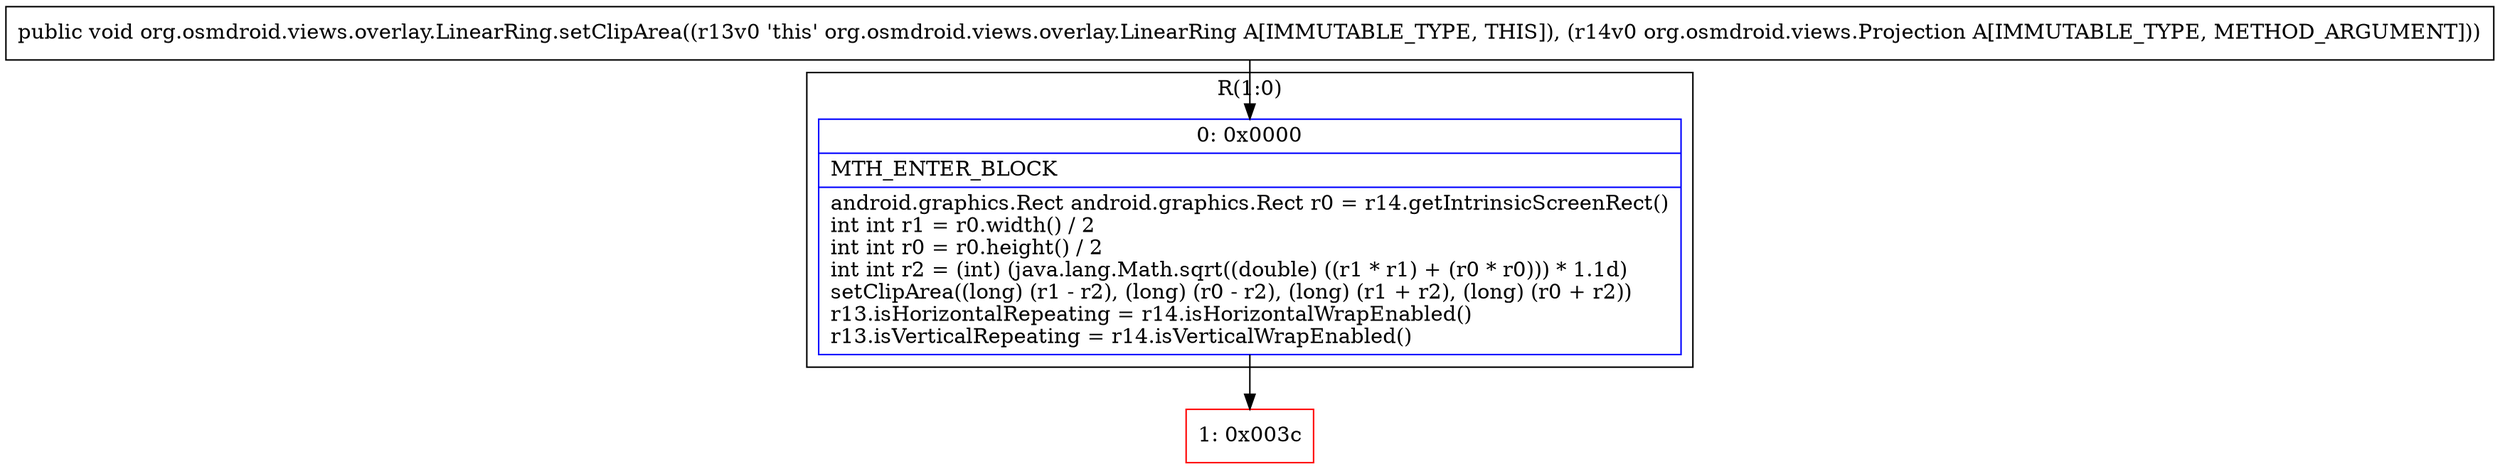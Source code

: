 digraph "CFG fororg.osmdroid.views.overlay.LinearRing.setClipArea(Lorg\/osmdroid\/views\/Projection;)V" {
subgraph cluster_Region_320903086 {
label = "R(1:0)";
node [shape=record,color=blue];
Node_0 [shape=record,label="{0\:\ 0x0000|MTH_ENTER_BLOCK\l|android.graphics.Rect android.graphics.Rect r0 = r14.getIntrinsicScreenRect()\lint int r1 = r0.width() \/ 2\lint int r0 = r0.height() \/ 2\lint int r2 = (int) (java.lang.Math.sqrt((double) ((r1 * r1) + (r0 * r0))) * 1.1d)\lsetClipArea((long) (r1 \- r2), (long) (r0 \- r2), (long) (r1 + r2), (long) (r0 + r2))\lr13.isHorizontalRepeating = r14.isHorizontalWrapEnabled()\lr13.isVerticalRepeating = r14.isVerticalWrapEnabled()\l}"];
}
Node_1 [shape=record,color=red,label="{1\:\ 0x003c}"];
MethodNode[shape=record,label="{public void org.osmdroid.views.overlay.LinearRing.setClipArea((r13v0 'this' org.osmdroid.views.overlay.LinearRing A[IMMUTABLE_TYPE, THIS]), (r14v0 org.osmdroid.views.Projection A[IMMUTABLE_TYPE, METHOD_ARGUMENT])) }"];
MethodNode -> Node_0;
Node_0 -> Node_1;
}


